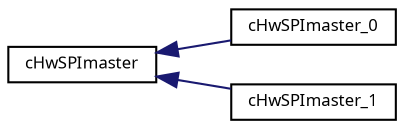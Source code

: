 digraph "Graphical Class Hierarchy"
{
  edge [fontname="Sans",fontsize="8",labelfontname="Sans",labelfontsize="8"];
  node [fontname="Sans",fontsize="8",shape=record];
  rankdir="LR";
  Node1 [label="cHwSPImaster",height=0.2,width=0.4,color="black", fillcolor="white", style="filled",URL="$classc_hw_s_p_imaster.html",tooltip="Abstract class supporting the SPI hardware in master mode. "];
  Node1 -> Node2 [dir="back",color="midnightblue",fontsize="8",style="solid",fontname="Sans"];
  Node2 [label="cHwSPImaster_0",height=0.2,width=0.4,color="black", fillcolor="white", style="filled",URL="$classc_hw_s_p_imaster__0.html",tooltip="Implementation of SPI hardware in master mode. "];
  Node1 -> Node3 [dir="back",color="midnightblue",fontsize="8",style="solid",fontname="Sans"];
  Node3 [label="cHwSPImaster_1",height=0.2,width=0.4,color="black", fillcolor="white", style="filled",URL="$classc_hw_s_p_imaster__1.html",tooltip="Implementation of SPI hardware in master mode. "];
}
